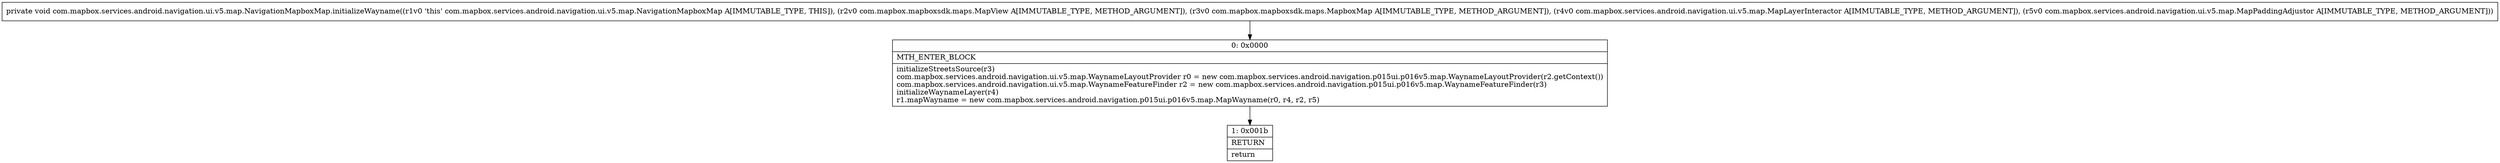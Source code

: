 digraph "CFG forcom.mapbox.services.android.navigation.ui.v5.map.NavigationMapboxMap.initializeWayname(Lcom\/mapbox\/mapboxsdk\/maps\/MapView;Lcom\/mapbox\/mapboxsdk\/maps\/MapboxMap;Lcom\/mapbox\/services\/android\/navigation\/ui\/v5\/map\/MapLayerInteractor;Lcom\/mapbox\/services\/android\/navigation\/ui\/v5\/map\/MapPaddingAdjustor;)V" {
Node_0 [shape=record,label="{0\:\ 0x0000|MTH_ENTER_BLOCK\l|initializeStreetsSource(r3)\lcom.mapbox.services.android.navigation.ui.v5.map.WaynameLayoutProvider r0 = new com.mapbox.services.android.navigation.p015ui.p016v5.map.WaynameLayoutProvider(r2.getContext())\lcom.mapbox.services.android.navigation.ui.v5.map.WaynameFeatureFinder r2 = new com.mapbox.services.android.navigation.p015ui.p016v5.map.WaynameFeatureFinder(r3)\linitializeWaynameLayer(r4)\lr1.mapWayname = new com.mapbox.services.android.navigation.p015ui.p016v5.map.MapWayname(r0, r4, r2, r5)\l}"];
Node_1 [shape=record,label="{1\:\ 0x001b|RETURN\l|return\l}"];
MethodNode[shape=record,label="{private void com.mapbox.services.android.navigation.ui.v5.map.NavigationMapboxMap.initializeWayname((r1v0 'this' com.mapbox.services.android.navigation.ui.v5.map.NavigationMapboxMap A[IMMUTABLE_TYPE, THIS]), (r2v0 com.mapbox.mapboxsdk.maps.MapView A[IMMUTABLE_TYPE, METHOD_ARGUMENT]), (r3v0 com.mapbox.mapboxsdk.maps.MapboxMap A[IMMUTABLE_TYPE, METHOD_ARGUMENT]), (r4v0 com.mapbox.services.android.navigation.ui.v5.map.MapLayerInteractor A[IMMUTABLE_TYPE, METHOD_ARGUMENT]), (r5v0 com.mapbox.services.android.navigation.ui.v5.map.MapPaddingAdjustor A[IMMUTABLE_TYPE, METHOD_ARGUMENT])) }"];
MethodNode -> Node_0;
Node_0 -> Node_1;
}

